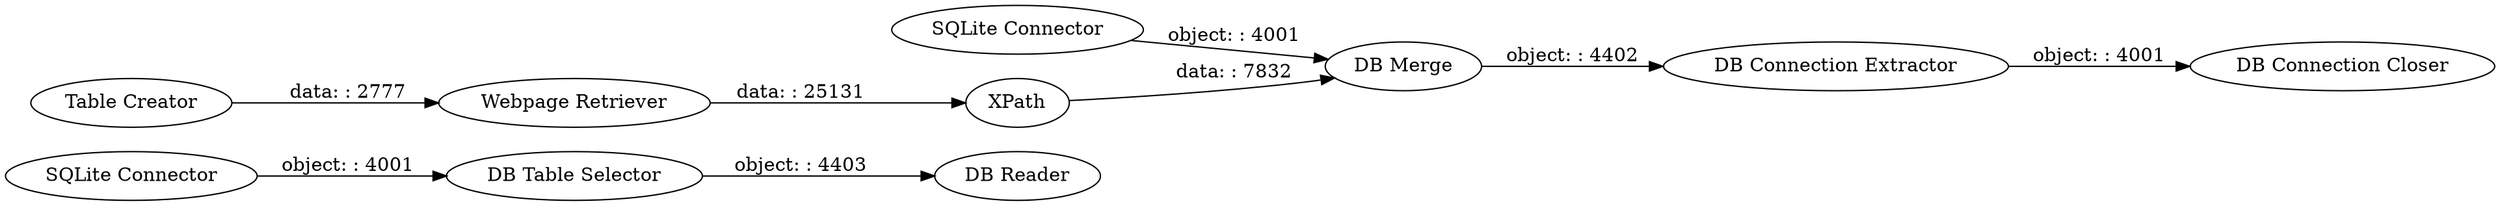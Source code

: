 digraph {
	"-7771834533519252664_10" [label="DB Reader"]
	"-7771834533519252664_4" [label="SQLite Connector"]
	"-7771834533519252664_6" [label="DB Connection Closer"]
	"-7771834533519252664_1" [label="Webpage Retriever"]
	"-7771834533519252664_9" [label="DB Table Selector"]
	"-7771834533519252664_5" [label="DB Merge"]
	"-7771834533519252664_7" [label="DB Connection Extractor"]
	"-7771834533519252664_3" [label="Table Creator"]
	"-7771834533519252664_11" [label="SQLite Connector"]
	"-7771834533519252664_2" [label=XPath]
	"-7771834533519252664_1" -> "-7771834533519252664_2" [label="data: : 25131"]
	"-7771834533519252664_5" -> "-7771834533519252664_7" [label="object: : 4402"]
	"-7771834533519252664_7" -> "-7771834533519252664_6" [label="object: : 4001"]
	"-7771834533519252664_3" -> "-7771834533519252664_1" [label="data: : 2777"]
	"-7771834533519252664_11" -> "-7771834533519252664_9" [label="object: : 4001"]
	"-7771834533519252664_4" -> "-7771834533519252664_5" [label="object: : 4001"]
	"-7771834533519252664_2" -> "-7771834533519252664_5" [label="data: : 7832"]
	"-7771834533519252664_9" -> "-7771834533519252664_10" [label="object: : 4403"]
	rankdir=LR
}
